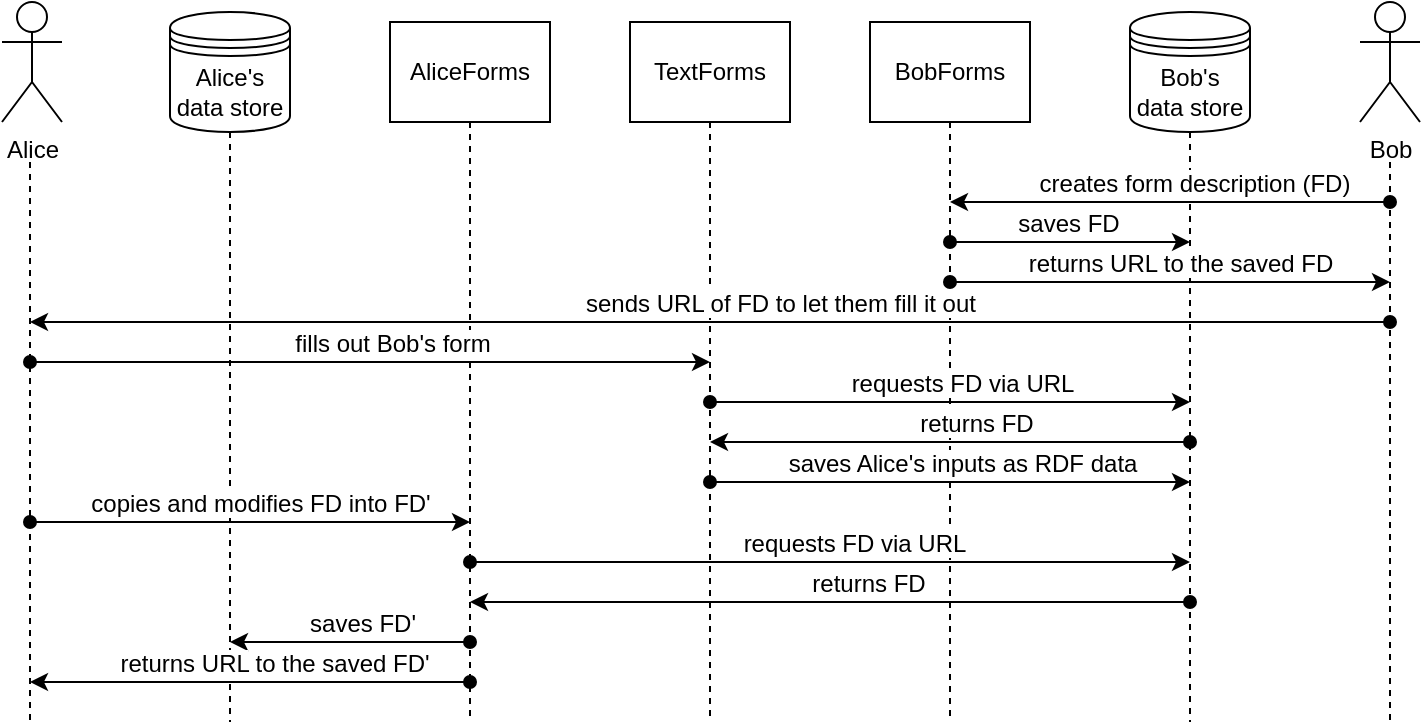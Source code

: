 <mxfile version="24.0.7" type="device">
  <diagram name="Pagina-1" id="GQhehcNydCp4m-TVYK5k">
    <mxGraphModel dx="666" dy="153" grid="1" gridSize="10" guides="1" tooltips="1" connect="1" arrows="1" fold="1" page="0" pageScale="1" pageWidth="827" pageHeight="1169" math="0" shadow="0">
      <root>
        <mxCell id="0" />
        <mxCell id="1" parent="0" />
        <mxCell id="oHMrumCLUTOZgYlMb3CJ-39" value="" style="endArrow=oval;html=1;rounded=0;startArrow=classic;startFill=1;endFill=1;" edge="1" parent="1">
          <mxGeometry width="50" height="50" relative="1" as="geometry">
            <mxPoint x="560" y="160" as="sourcePoint" />
            <mxPoint x="440" y="160" as="targetPoint" />
          </mxGeometry>
        </mxCell>
        <mxCell id="oHMrumCLUTOZgYlMb3CJ-40" value="&lt;font style=&quot;font-size: 12px;&quot;&gt;saves FD&lt;/font&gt;" style="edgeLabel;html=1;align=center;verticalAlign=middle;resizable=0;points=[];labelBackgroundColor=none;" vertex="1" connectable="0" parent="oHMrumCLUTOZgYlMb3CJ-39">
          <mxGeometry x="-0.103" y="1" relative="1" as="geometry">
            <mxPoint x="-7" y="-10" as="offset" />
          </mxGeometry>
        </mxCell>
        <mxCell id="oHMrumCLUTOZgYlMb3CJ-24" style="rounded=0;orthogonalLoop=1;jettySize=auto;html=1;dashed=1;endArrow=none;endFill=0;" edge="1" parent="1">
          <mxGeometry relative="1" as="geometry">
            <mxPoint x="-20" y="400" as="targetPoint" />
            <mxPoint x="-20" y="120" as="sourcePoint" />
          </mxGeometry>
        </mxCell>
        <mxCell id="oHMrumCLUTOZgYlMb3CJ-1" value="Alice" style="shape=umlActor;verticalLabelPosition=bottom;verticalAlign=top;html=1;" vertex="1" parent="1">
          <mxGeometry x="-34" y="40" width="30" height="60" as="geometry" />
        </mxCell>
        <mxCell id="oHMrumCLUTOZgYlMb3CJ-21" style="rounded=0;orthogonalLoop=1;jettySize=auto;html=1;dashed=1;endArrow=none;endFill=0;" edge="1" parent="1">
          <mxGeometry relative="1" as="geometry">
            <mxPoint x="660" y="400" as="targetPoint" />
            <mxPoint x="660" y="120" as="sourcePoint" />
          </mxGeometry>
        </mxCell>
        <mxCell id="oHMrumCLUTOZgYlMb3CJ-2" value="Bob" style="shape=umlActor;verticalLabelPosition=bottom;verticalAlign=top;html=1;" vertex="1" parent="1">
          <mxGeometry x="645" y="40" width="30" height="60" as="geometry" />
        </mxCell>
        <mxCell id="oHMrumCLUTOZgYlMb3CJ-16" style="rounded=0;orthogonalLoop=1;jettySize=auto;html=1;endArrow=none;endFill=0;dashed=1;" edge="1" parent="1" source="oHMrumCLUTOZgYlMb3CJ-3">
          <mxGeometry relative="1" as="geometry">
            <mxPoint x="200" y="400" as="targetPoint" />
          </mxGeometry>
        </mxCell>
        <mxCell id="oHMrumCLUTOZgYlMb3CJ-3" value="AliceForms" style="html=1;whiteSpace=wrap;" vertex="1" parent="1">
          <mxGeometry x="160" y="50" width="80" height="50" as="geometry" />
        </mxCell>
        <mxCell id="oHMrumCLUTOZgYlMb3CJ-15" style="rounded=0;orthogonalLoop=1;jettySize=auto;html=1;dashed=1;endArrow=none;endFill=0;" edge="1" parent="1" source="oHMrumCLUTOZgYlMb3CJ-6">
          <mxGeometry relative="1" as="geometry">
            <mxPoint x="80" y="400" as="targetPoint" />
          </mxGeometry>
        </mxCell>
        <mxCell id="oHMrumCLUTOZgYlMb3CJ-6" value="Alice&#39;s&lt;div&gt;data store&lt;/div&gt;" style="shape=datastore;whiteSpace=wrap;html=1;" vertex="1" parent="1">
          <mxGeometry x="50" y="45" width="60" height="60" as="geometry" />
        </mxCell>
        <mxCell id="oHMrumCLUTOZgYlMb3CJ-18" style="rounded=0;orthogonalLoop=1;jettySize=auto;html=1;dashed=1;endArrow=none;endFill=0;" edge="1" parent="1" source="oHMrumCLUTOZgYlMb3CJ-7">
          <mxGeometry relative="1" as="geometry">
            <mxPoint x="320" y="400" as="targetPoint" />
          </mxGeometry>
        </mxCell>
        <mxCell id="oHMrumCLUTOZgYlMb3CJ-7" value="TextForms" style="html=1;whiteSpace=wrap;" vertex="1" parent="1">
          <mxGeometry x="280" y="50" width="80" height="50" as="geometry" />
        </mxCell>
        <mxCell id="oHMrumCLUTOZgYlMb3CJ-19" style="rounded=0;orthogonalLoop=1;jettySize=auto;html=1;dashed=1;endArrow=none;endFill=0;" edge="1" parent="1" source="oHMrumCLUTOZgYlMb3CJ-8">
          <mxGeometry relative="1" as="geometry">
            <mxPoint x="440" y="400" as="targetPoint" />
          </mxGeometry>
        </mxCell>
        <mxCell id="oHMrumCLUTOZgYlMb3CJ-8" value="BobForms" style="html=1;whiteSpace=wrap;" vertex="1" parent="1">
          <mxGeometry x="400" y="50" width="80" height="50" as="geometry" />
        </mxCell>
        <mxCell id="oHMrumCLUTOZgYlMb3CJ-20" style="rounded=0;orthogonalLoop=1;jettySize=auto;html=1;dashed=1;endArrow=none;endFill=0;" edge="1" parent="1" source="oHMrumCLUTOZgYlMb3CJ-9">
          <mxGeometry relative="1" as="geometry">
            <mxPoint x="560" y="400" as="targetPoint" />
          </mxGeometry>
        </mxCell>
        <mxCell id="oHMrumCLUTOZgYlMb3CJ-9" value="Bob&#39;s&lt;div&gt;data store&lt;/div&gt;" style="shape=datastore;whiteSpace=wrap;html=1;" vertex="1" parent="1">
          <mxGeometry x="530" y="45" width="60" height="60" as="geometry" />
        </mxCell>
        <mxCell id="oHMrumCLUTOZgYlMb3CJ-36" value="" style="endArrow=classic;html=1;rounded=0;startArrow=oval;startFill=1;" edge="1" parent="1">
          <mxGeometry width="50" height="50" relative="1" as="geometry">
            <mxPoint x="660" y="140" as="sourcePoint" />
            <mxPoint x="440" y="140" as="targetPoint" />
          </mxGeometry>
        </mxCell>
        <mxCell id="oHMrumCLUTOZgYlMb3CJ-37" value="&lt;font style=&quot;font-size: 12px;&quot;&gt;creates form &lt;span style=&quot;background-color: rgb(255, 255, 255);&quot;&gt;de&lt;/span&gt;scription (FD)&lt;/font&gt;" style="edgeLabel;html=1;align=center;verticalAlign=middle;resizable=0;points=[];labelBackgroundColor=none;" vertex="1" connectable="0" parent="oHMrumCLUTOZgYlMb3CJ-36">
          <mxGeometry x="-0.103" y="1" relative="1" as="geometry">
            <mxPoint y="-10" as="offset" />
          </mxGeometry>
        </mxCell>
        <mxCell id="oHMrumCLUTOZgYlMb3CJ-41" value="" style="endArrow=oval;html=1;rounded=0;startArrow=classic;startFill=1;endFill=1;" edge="1" parent="1">
          <mxGeometry width="50" height="50" relative="1" as="geometry">
            <mxPoint x="660" y="180" as="sourcePoint" />
            <mxPoint x="440" y="180" as="targetPoint" />
          </mxGeometry>
        </mxCell>
        <mxCell id="oHMrumCLUTOZgYlMb3CJ-42" value="&lt;font style=&quot;font-size: 12px;&quot;&gt;returns URL to&lt;span style=&quot;background-color: rgb(255, 255, 255);&quot;&gt; t&lt;/span&gt;he saved FD&lt;/font&gt;" style="edgeLabel;html=1;align=center;verticalAlign=middle;resizable=0;points=[];labelBackgroundColor=none;" vertex="1" connectable="0" parent="oHMrumCLUTOZgYlMb3CJ-41">
          <mxGeometry x="-0.103" y="1" relative="1" as="geometry">
            <mxPoint x="-7" y="-10" as="offset" />
          </mxGeometry>
        </mxCell>
        <mxCell id="oHMrumCLUTOZgYlMb3CJ-44" value="" style="endArrow=classic;html=1;rounded=0;startArrow=oval;startFill=1;" edge="1" parent="1">
          <mxGeometry width="50" height="50" relative="1" as="geometry">
            <mxPoint x="660" y="200" as="sourcePoint" />
            <mxPoint x="-20" y="200" as="targetPoint" />
          </mxGeometry>
        </mxCell>
        <mxCell id="oHMrumCLUTOZgYlMb3CJ-45" value="&lt;font style=&quot;font-size: 12px;&quot;&gt;sends URL&lt;span style=&quot;background-color: rgb(255, 255, 255);&quot;&gt; o&lt;/span&gt;f FD to let them fill it &lt;span style=&quot;background-color: rgb(255, 255, 255);&quot;&gt;o&lt;/span&gt;ut&lt;/font&gt;" style="edgeLabel;html=1;align=center;verticalAlign=middle;resizable=0;points=[];labelBackgroundColor=none;" vertex="1" connectable="0" parent="oHMrumCLUTOZgYlMb3CJ-44">
          <mxGeometry x="-0.103" y="1" relative="1" as="geometry">
            <mxPoint y="-10" as="offset" />
          </mxGeometry>
        </mxCell>
        <mxCell id="oHMrumCLUTOZgYlMb3CJ-46" value="" style="endArrow=oval;html=1;rounded=0;startArrow=classic;startFill=1;endFill=1;" edge="1" parent="1">
          <mxGeometry width="50" height="50" relative="1" as="geometry">
            <mxPoint x="320" y="220" as="sourcePoint" />
            <mxPoint x="-20" y="220" as="targetPoint" />
          </mxGeometry>
        </mxCell>
        <mxCell id="oHMrumCLUTOZgYlMb3CJ-47" value="&lt;font style=&quot;font-size: 12px;&quot;&gt;fills out Bob&#39;s fo&lt;span style=&quot;background-color: rgb(255, 255, 255);&quot;&gt;rm&lt;/span&gt;&lt;/font&gt;" style="edgeLabel;html=1;align=center;verticalAlign=middle;resizable=0;points=[];labelBackgroundColor=none;" vertex="1" connectable="0" parent="oHMrumCLUTOZgYlMb3CJ-46">
          <mxGeometry x="-0.103" y="1" relative="1" as="geometry">
            <mxPoint x="-7" y="-10" as="offset" />
          </mxGeometry>
        </mxCell>
        <mxCell id="oHMrumCLUTOZgYlMb3CJ-48" value="" style="endArrow=oval;html=1;rounded=0;startArrow=classic;startFill=1;endFill=1;" edge="1" parent="1">
          <mxGeometry width="50" height="50" relative="1" as="geometry">
            <mxPoint x="560" y="240" as="sourcePoint" />
            <mxPoint x="320" y="240" as="targetPoint" />
          </mxGeometry>
        </mxCell>
        <mxCell id="oHMrumCLUTOZgYlMb3CJ-49" value="&lt;font style=&quot;font-size: 12px;&quot;&gt;requests&lt;span style=&quot;background-color: rgb(255, 255, 255);&quot;&gt; F&lt;/span&gt;D via URL&lt;/font&gt;" style="edgeLabel;html=1;align=center;verticalAlign=middle;resizable=0;points=[];labelBackgroundColor=none;" vertex="1" connectable="0" parent="oHMrumCLUTOZgYlMb3CJ-48">
          <mxGeometry x="-0.103" y="1" relative="1" as="geometry">
            <mxPoint x="-7" y="-10" as="offset" />
          </mxGeometry>
        </mxCell>
        <mxCell id="oHMrumCLUTOZgYlMb3CJ-50" value="" style="endArrow=classic;html=1;rounded=0;startArrow=oval;startFill=1;" edge="1" parent="1">
          <mxGeometry width="50" height="50" relative="1" as="geometry">
            <mxPoint x="560" y="260" as="sourcePoint" />
            <mxPoint x="320" y="260" as="targetPoint" />
          </mxGeometry>
        </mxCell>
        <mxCell id="oHMrumCLUTOZgYlMb3CJ-51" value="&lt;font style=&quot;font-size: 12px;&quot;&gt;re&lt;span style=&quot;background-color: rgb(255, 255, 255);&quot;&gt;tu&lt;/span&gt;rns FD&lt;/font&gt;" style="edgeLabel;html=1;align=center;verticalAlign=middle;resizable=0;points=[];labelBackgroundColor=none;" vertex="1" connectable="0" parent="oHMrumCLUTOZgYlMb3CJ-50">
          <mxGeometry x="-0.103" y="1" relative="1" as="geometry">
            <mxPoint y="-10" as="offset" />
          </mxGeometry>
        </mxCell>
        <mxCell id="oHMrumCLUTOZgYlMb3CJ-52" value="" style="endArrow=oval;html=1;rounded=0;startArrow=classic;startFill=1;endFill=1;" edge="1" parent="1">
          <mxGeometry width="50" height="50" relative="1" as="geometry">
            <mxPoint x="560" y="280" as="sourcePoint" />
            <mxPoint x="320" y="280" as="targetPoint" />
          </mxGeometry>
        </mxCell>
        <mxCell id="oHMrumCLUTOZgYlMb3CJ-53" value="&lt;font style=&quot;font-size: 12px;&quot;&gt;saves Alice&#39;s i&lt;span style=&quot;background-color: rgb(255, 255, 255);&quot;&gt;np&lt;/span&gt;uts as RDF data&lt;/font&gt;" style="edgeLabel;html=1;align=center;verticalAlign=middle;resizable=0;points=[];labelBackgroundColor=none;" vertex="1" connectable="0" parent="oHMrumCLUTOZgYlMb3CJ-52">
          <mxGeometry x="-0.103" y="1" relative="1" as="geometry">
            <mxPoint x="-7" y="-10" as="offset" />
          </mxGeometry>
        </mxCell>
        <mxCell id="oHMrumCLUTOZgYlMb3CJ-54" value="" style="endArrow=oval;html=1;rounded=0;startArrow=classic;startFill=1;endFill=1;" edge="1" parent="1">
          <mxGeometry width="50" height="50" relative="1" as="geometry">
            <mxPoint x="200" y="300" as="sourcePoint" />
            <mxPoint x="-20" y="300" as="targetPoint" />
          </mxGeometry>
        </mxCell>
        <mxCell id="oHMrumCLUTOZgYlMb3CJ-55" value="&lt;font style=&quot;font-size: 12px;&quot;&gt;copies and &lt;span style=&quot;background-color: rgb(255, 255, 255);&quot;&gt;mo&lt;/span&gt;difies FD into FD&#39;&lt;/font&gt;" style="edgeLabel;html=1;align=center;verticalAlign=middle;resizable=0;points=[];labelBackgroundColor=none;" vertex="1" connectable="0" parent="oHMrumCLUTOZgYlMb3CJ-54">
          <mxGeometry x="-0.103" y="1" relative="1" as="geometry">
            <mxPoint x="-7" y="-10" as="offset" />
          </mxGeometry>
        </mxCell>
        <mxCell id="oHMrumCLUTOZgYlMb3CJ-57" value="" style="endArrow=oval;html=1;rounded=0;startArrow=classic;startFill=1;endFill=1;" edge="1" parent="1">
          <mxGeometry width="50" height="50" relative="1" as="geometry">
            <mxPoint x="560" y="320" as="sourcePoint" />
            <mxPoint x="200" y="320" as="targetPoint" />
          </mxGeometry>
        </mxCell>
        <mxCell id="oHMrumCLUTOZgYlMb3CJ-58" value="&lt;font style=&quot;font-size: 12px;&quot;&gt;requests FD via U&lt;span style=&quot;background-color: rgb(255, 255, 255);&quot;&gt;RL&lt;/span&gt;&lt;/font&gt;" style="edgeLabel;html=1;align=center;verticalAlign=middle;resizable=0;points=[];labelBackgroundColor=none;" vertex="1" connectable="0" parent="oHMrumCLUTOZgYlMb3CJ-57">
          <mxGeometry x="-0.103" y="1" relative="1" as="geometry">
            <mxPoint x="-7" y="-10" as="offset" />
          </mxGeometry>
        </mxCell>
        <mxCell id="oHMrumCLUTOZgYlMb3CJ-59" value="" style="endArrow=classic;html=1;rounded=0;startArrow=oval;startFill=1;" edge="1" parent="1">
          <mxGeometry width="50" height="50" relative="1" as="geometry">
            <mxPoint x="560" y="340" as="sourcePoint" />
            <mxPoint x="200" y="340" as="targetPoint" />
          </mxGeometry>
        </mxCell>
        <mxCell id="oHMrumCLUTOZgYlMb3CJ-60" value="&lt;font style=&quot;font-size: 12px;&quot;&gt;returns FD&lt;/font&gt;" style="edgeLabel;html=1;align=center;verticalAlign=middle;resizable=0;points=[];labelBackgroundColor=none;" vertex="1" connectable="0" parent="oHMrumCLUTOZgYlMb3CJ-59">
          <mxGeometry x="-0.103" y="1" relative="1" as="geometry">
            <mxPoint y="-10" as="offset" />
          </mxGeometry>
        </mxCell>
        <mxCell id="oHMrumCLUTOZgYlMb3CJ-63" value="" style="endArrow=classic;html=1;rounded=0;startArrow=oval;startFill=1;" edge="1" parent="1">
          <mxGeometry width="50" height="50" relative="1" as="geometry">
            <mxPoint x="200" y="360" as="sourcePoint" />
            <mxPoint x="80" y="360" as="targetPoint" />
          </mxGeometry>
        </mxCell>
        <mxCell id="oHMrumCLUTOZgYlMb3CJ-64" value="&lt;font style=&quot;font-size: 12px;&quot;&gt;saves FD&#39;&lt;/font&gt;" style="edgeLabel;html=1;align=center;verticalAlign=middle;resizable=0;points=[];labelBackgroundColor=none;" vertex="1" connectable="0" parent="oHMrumCLUTOZgYlMb3CJ-63">
          <mxGeometry x="-0.103" y="1" relative="1" as="geometry">
            <mxPoint y="-10" as="offset" />
          </mxGeometry>
        </mxCell>
        <mxCell id="oHMrumCLUTOZgYlMb3CJ-65" value="" style="endArrow=classic;html=1;rounded=0;startArrow=oval;startFill=1;" edge="1" parent="1">
          <mxGeometry width="50" height="50" relative="1" as="geometry">
            <mxPoint x="200" y="380" as="sourcePoint" />
            <mxPoint x="-20" y="380" as="targetPoint" />
          </mxGeometry>
        </mxCell>
        <mxCell id="oHMrumCLUTOZgYlMb3CJ-66" value="&lt;font style=&quot;font-size: 12px;&quot;&gt;returns U&lt;span style=&quot;background-color: rgb(255, 255, 255);&quot;&gt;RL&lt;/span&gt; to the saved FD&#39;&lt;/font&gt;" style="edgeLabel;html=1;align=center;verticalAlign=middle;resizable=0;points=[];labelBackgroundColor=none;" vertex="1" connectable="0" parent="oHMrumCLUTOZgYlMb3CJ-65">
          <mxGeometry x="-0.103" y="1" relative="1" as="geometry">
            <mxPoint y="-10" as="offset" />
          </mxGeometry>
        </mxCell>
      </root>
    </mxGraphModel>
  </diagram>
</mxfile>
